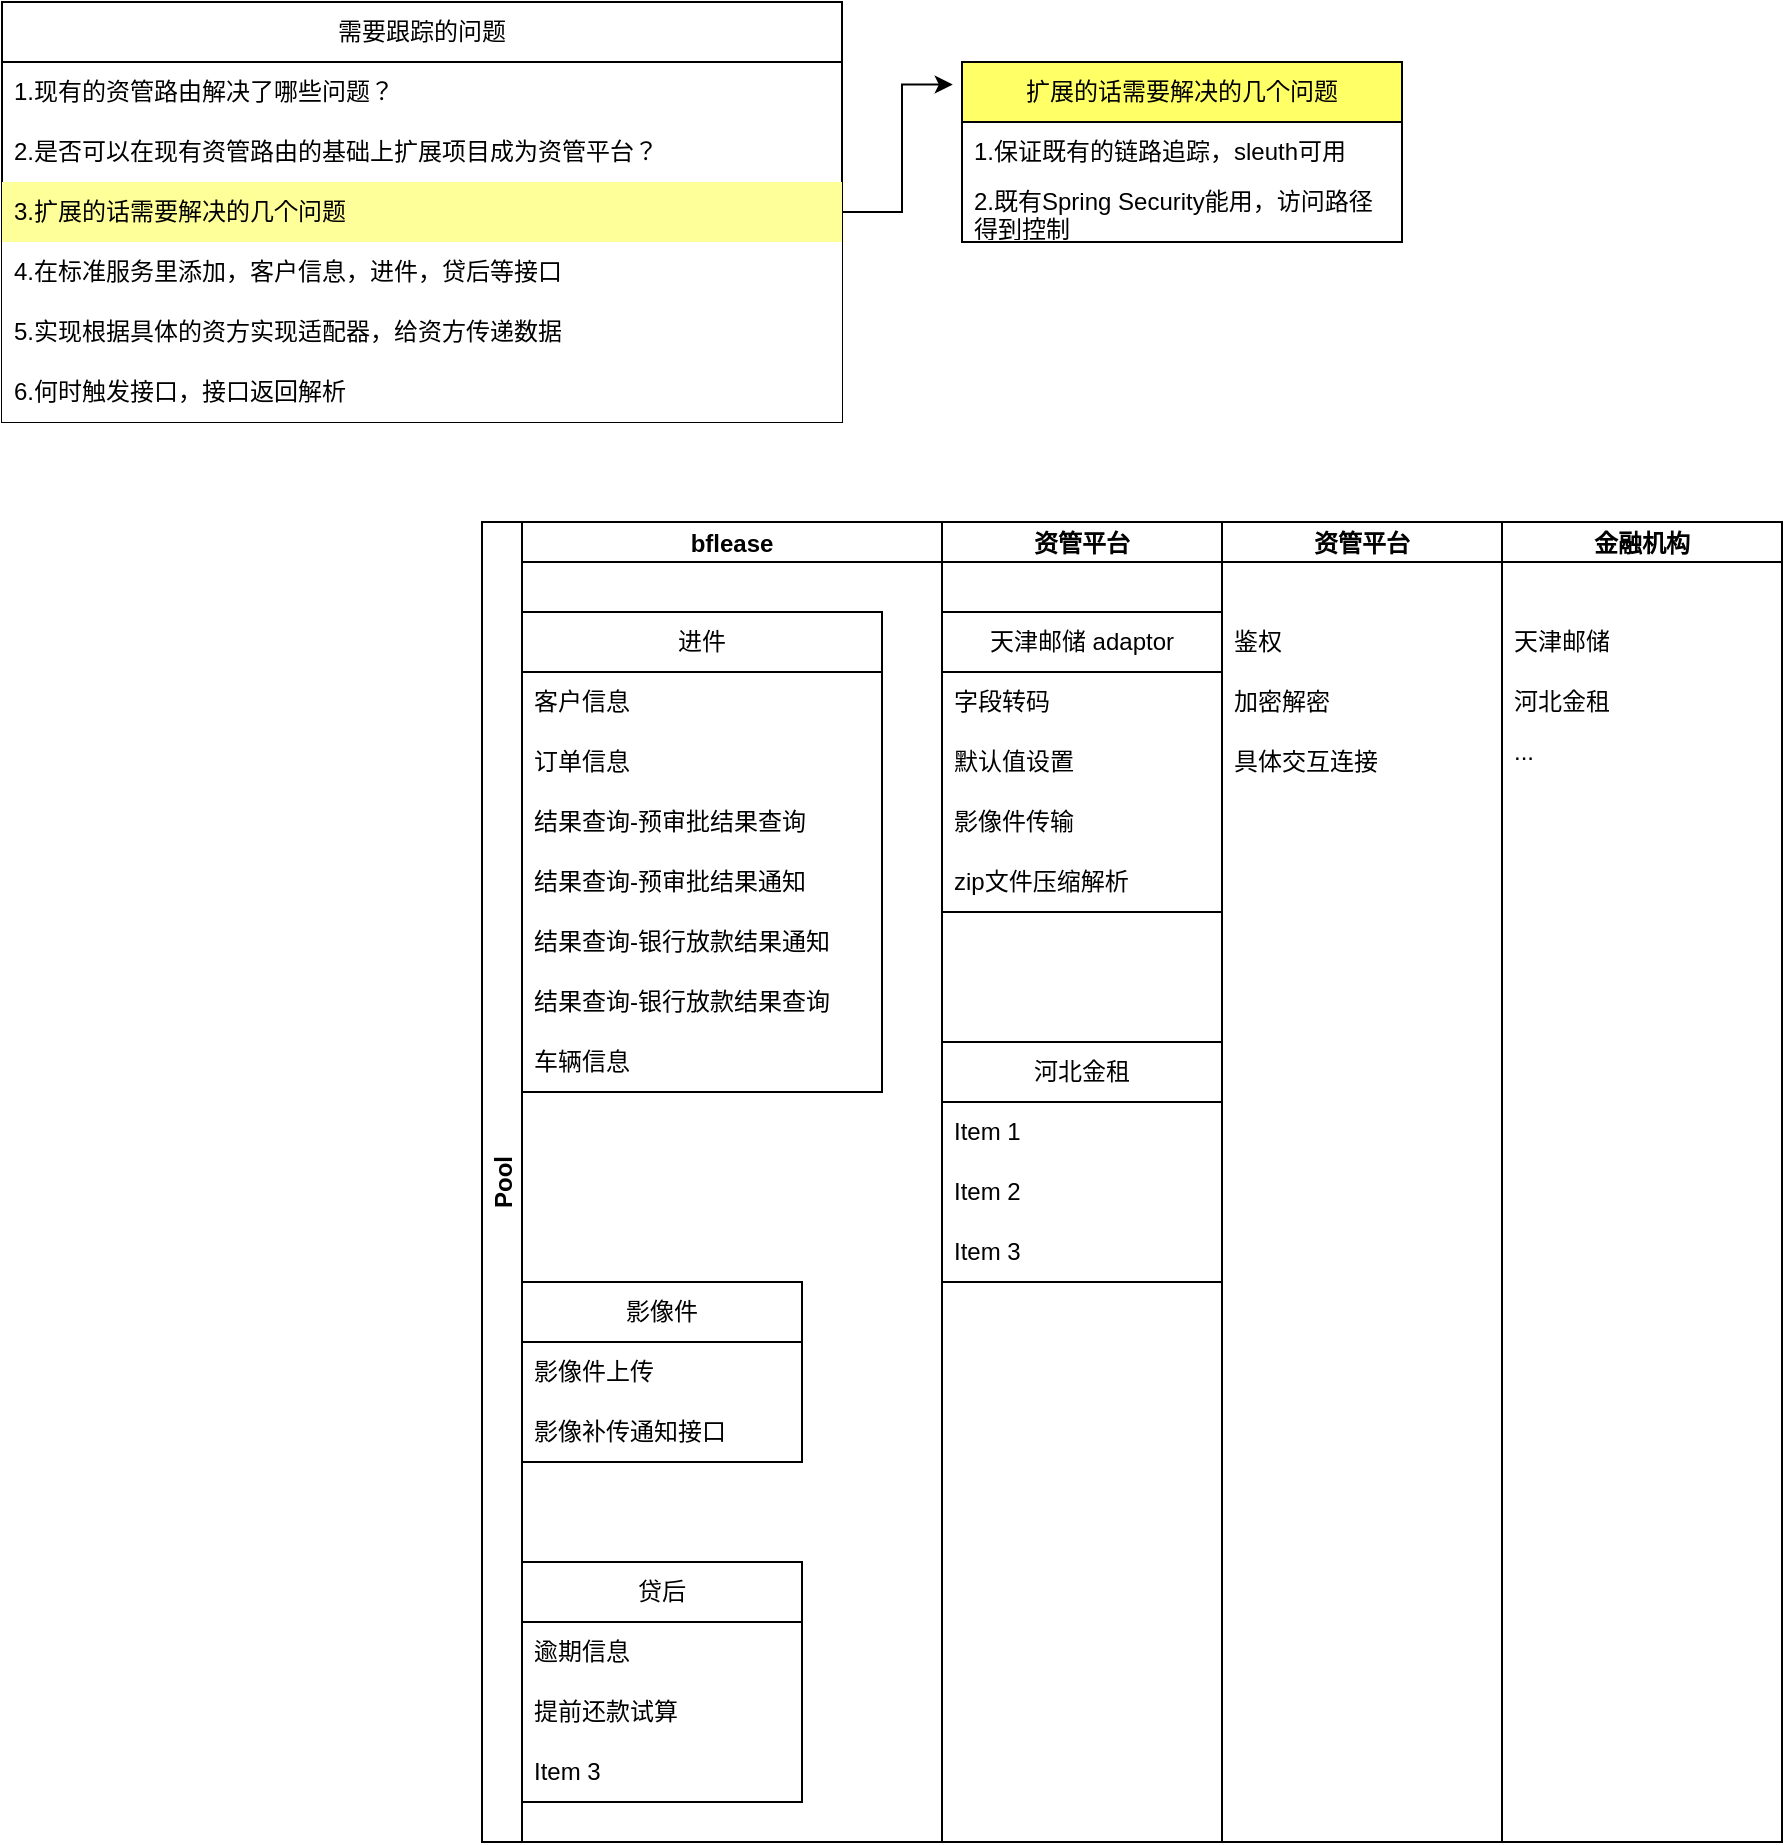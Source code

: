 <mxfile version="22.1.16" type="github">
  <diagram name="第 1 页" id="NV_A3kkeqZRgvi5eHSWS">
    <mxGraphModel dx="2501" dy="746" grid="1" gridSize="10" guides="1" tooltips="1" connect="1" arrows="1" fold="1" page="1" pageScale="1" pageWidth="827" pageHeight="1169" math="0" shadow="0">
      <root>
        <mxCell id="0" />
        <mxCell id="1" parent="0" />
        <mxCell id="6nYXlHieVYNSwrGIp0_b-9" value="Pool" style="swimlane;childLayout=stackLayout;resizeParent=1;resizeParentMax=0;startSize=20;horizontal=0;horizontalStack=1;" vertex="1" parent="1">
          <mxGeometry x="40" y="280" width="510" height="660" as="geometry" />
        </mxCell>
        <mxCell id="6nYXlHieVYNSwrGIp0_b-10" value="bflease" style="swimlane;startSize=20;" vertex="1" parent="6nYXlHieVYNSwrGIp0_b-9">
          <mxGeometry x="20" width="210" height="660" as="geometry" />
        </mxCell>
        <mxCell id="kUHP5_Q_aUHq5d-RMgRF-1" value="进件" style="swimlane;fontStyle=0;childLayout=stackLayout;horizontal=1;startSize=30;horizontalStack=0;resizeParent=1;resizeParentMax=0;resizeLast=0;collapsible=1;marginBottom=0;whiteSpace=wrap;html=1;" parent="6nYXlHieVYNSwrGIp0_b-10" vertex="1">
          <mxGeometry y="45" width="180" height="240" as="geometry" />
        </mxCell>
        <mxCell id="kUHP5_Q_aUHq5d-RMgRF-2" value="客户信息" style="text;strokeColor=none;fillColor=none;align=left;verticalAlign=middle;spacingLeft=4;spacingRight=4;overflow=hidden;points=[[0,0.5],[1,0.5]];portConstraint=eastwest;rotatable=0;whiteSpace=wrap;html=1;" parent="kUHP5_Q_aUHq5d-RMgRF-1" vertex="1">
          <mxGeometry y="30" width="180" height="30" as="geometry" />
        </mxCell>
        <mxCell id="kUHP5_Q_aUHq5d-RMgRF-3" value="订单信息" style="text;strokeColor=none;fillColor=none;align=left;verticalAlign=middle;spacingLeft=4;spacingRight=4;overflow=hidden;points=[[0,0.5],[1,0.5]];portConstraint=eastwest;rotatable=0;whiteSpace=wrap;html=1;" parent="kUHP5_Q_aUHq5d-RMgRF-1" vertex="1">
          <mxGeometry y="60" width="180" height="30" as="geometry" />
        </mxCell>
        <mxCell id="6nYXlHieVYNSwrGIp0_b-49" value="结果查询-预审批结果查询" style="text;strokeColor=none;fillColor=none;align=left;verticalAlign=middle;spacingLeft=4;spacingRight=4;overflow=hidden;points=[[0,0.5],[1,0.5]];portConstraint=eastwest;rotatable=0;whiteSpace=wrap;html=1;" vertex="1" parent="kUHP5_Q_aUHq5d-RMgRF-1">
          <mxGeometry y="90" width="180" height="30" as="geometry" />
        </mxCell>
        <mxCell id="6nYXlHieVYNSwrGIp0_b-50" value="结果查询-预审批结果通知" style="text;strokeColor=none;fillColor=none;align=left;verticalAlign=middle;spacingLeft=4;spacingRight=4;overflow=hidden;points=[[0,0.5],[1,0.5]];portConstraint=eastwest;rotatable=0;whiteSpace=wrap;html=1;" vertex="1" parent="kUHP5_Q_aUHq5d-RMgRF-1">
          <mxGeometry y="120" width="180" height="30" as="geometry" />
        </mxCell>
        <mxCell id="6nYXlHieVYNSwrGIp0_b-52" value="结果查询-银行放款结果通知" style="text;strokeColor=none;fillColor=none;align=left;verticalAlign=middle;spacingLeft=4;spacingRight=4;overflow=hidden;points=[[0,0.5],[1,0.5]];portConstraint=eastwest;rotatable=0;whiteSpace=wrap;html=1;" vertex="1" parent="kUHP5_Q_aUHq5d-RMgRF-1">
          <mxGeometry y="150" width="180" height="30" as="geometry" />
        </mxCell>
        <mxCell id="6nYXlHieVYNSwrGIp0_b-54" value="结果查询-银行放款结果查询" style="text;strokeColor=none;fillColor=none;align=left;verticalAlign=middle;spacingLeft=4;spacingRight=4;overflow=hidden;points=[[0,0.5],[1,0.5]];portConstraint=eastwest;rotatable=0;whiteSpace=wrap;html=1;" vertex="1" parent="kUHP5_Q_aUHq5d-RMgRF-1">
          <mxGeometry y="180" width="180" height="30" as="geometry" />
        </mxCell>
        <mxCell id="6nYXlHieVYNSwrGIp0_b-53" value="车辆信息" style="text;strokeColor=none;fillColor=none;align=left;verticalAlign=middle;spacingLeft=4;spacingRight=4;overflow=hidden;points=[[0,0.5],[1,0.5]];portConstraint=eastwest;rotatable=0;whiteSpace=wrap;html=1;" vertex="1" parent="kUHP5_Q_aUHq5d-RMgRF-1">
          <mxGeometry y="210" width="180" height="30" as="geometry" />
        </mxCell>
        <mxCell id="kUHP5_Q_aUHq5d-RMgRF-5" value="贷后" style="swimlane;fontStyle=0;childLayout=stackLayout;horizontal=1;startSize=30;horizontalStack=0;resizeParent=1;resizeParentMax=0;resizeLast=0;collapsible=1;marginBottom=0;whiteSpace=wrap;html=1;" parent="6nYXlHieVYNSwrGIp0_b-10" vertex="1">
          <mxGeometry y="520" width="140" height="120" as="geometry" />
        </mxCell>
        <mxCell id="kUHP5_Q_aUHq5d-RMgRF-6" value="逾期信息" style="text;strokeColor=none;fillColor=none;align=left;verticalAlign=middle;spacingLeft=4;spacingRight=4;overflow=hidden;points=[[0,0.5],[1,0.5]];portConstraint=eastwest;rotatable=0;whiteSpace=wrap;html=1;" parent="kUHP5_Q_aUHq5d-RMgRF-5" vertex="1">
          <mxGeometry y="30" width="140" height="30" as="geometry" />
        </mxCell>
        <mxCell id="kUHP5_Q_aUHq5d-RMgRF-7" value="提前还款试算" style="text;strokeColor=none;fillColor=none;align=left;verticalAlign=middle;spacingLeft=4;spacingRight=4;overflow=hidden;points=[[0,0.5],[1,0.5]];portConstraint=eastwest;rotatable=0;whiteSpace=wrap;html=1;" parent="kUHP5_Q_aUHq5d-RMgRF-5" vertex="1">
          <mxGeometry y="60" width="140" height="30" as="geometry" />
        </mxCell>
        <mxCell id="kUHP5_Q_aUHq5d-RMgRF-8" value="Item 3" style="text;strokeColor=none;fillColor=none;align=left;verticalAlign=middle;spacingLeft=4;spacingRight=4;overflow=hidden;points=[[0,0.5],[1,0.5]];portConstraint=eastwest;rotatable=0;whiteSpace=wrap;html=1;" parent="kUHP5_Q_aUHq5d-RMgRF-5" vertex="1">
          <mxGeometry y="90" width="140" height="30" as="geometry" />
        </mxCell>
        <mxCell id="6nYXlHieVYNSwrGIp0_b-45" value="影像件" style="swimlane;fontStyle=0;childLayout=stackLayout;horizontal=1;startSize=30;horizontalStack=0;resizeParent=1;resizeParentMax=0;resizeLast=0;collapsible=1;marginBottom=0;whiteSpace=wrap;html=1;" vertex="1" parent="6nYXlHieVYNSwrGIp0_b-10">
          <mxGeometry y="380" width="140" height="90" as="geometry" />
        </mxCell>
        <mxCell id="6nYXlHieVYNSwrGIp0_b-46" value="影像件上传" style="text;strokeColor=none;fillColor=none;align=left;verticalAlign=middle;spacingLeft=4;spacingRight=4;overflow=hidden;points=[[0,0.5],[1,0.5]];portConstraint=eastwest;rotatable=0;whiteSpace=wrap;html=1;" vertex="1" parent="6nYXlHieVYNSwrGIp0_b-45">
          <mxGeometry y="30" width="140" height="30" as="geometry" />
        </mxCell>
        <mxCell id="6nYXlHieVYNSwrGIp0_b-51" value="影像补传通知接口" style="text;strokeColor=none;fillColor=none;align=left;verticalAlign=middle;spacingLeft=4;spacingRight=4;overflow=hidden;points=[[0,0.5],[1,0.5]];portConstraint=eastwest;rotatable=0;whiteSpace=wrap;html=1;" vertex="1" parent="6nYXlHieVYNSwrGIp0_b-45">
          <mxGeometry y="60" width="140" height="30" as="geometry" />
        </mxCell>
        <mxCell id="6nYXlHieVYNSwrGIp0_b-11" value="资管平台" style="swimlane;startSize=20;" vertex="1" parent="6nYXlHieVYNSwrGIp0_b-9">
          <mxGeometry x="230" width="140" height="660" as="geometry" />
        </mxCell>
        <mxCell id="6nYXlHieVYNSwrGIp0_b-1" value="天津邮储 adaptor" style="swimlane;fontStyle=0;childLayout=stackLayout;horizontal=1;startSize=30;horizontalStack=0;resizeParent=1;resizeParentMax=0;resizeLast=0;collapsible=1;marginBottom=0;whiteSpace=wrap;html=1;" vertex="1" parent="6nYXlHieVYNSwrGIp0_b-11">
          <mxGeometry y="45" width="140" height="150" as="geometry" />
        </mxCell>
        <mxCell id="6nYXlHieVYNSwrGIp0_b-3" value="字段转码" style="text;strokeColor=none;fillColor=none;align=left;verticalAlign=middle;spacingLeft=4;spacingRight=4;overflow=hidden;points=[[0,0.5],[1,0.5]];portConstraint=eastwest;rotatable=0;whiteSpace=wrap;html=1;" vertex="1" parent="6nYXlHieVYNSwrGIp0_b-1">
          <mxGeometry y="30" width="140" height="30" as="geometry" />
        </mxCell>
        <mxCell id="6nYXlHieVYNSwrGIp0_b-43" value="默认值设置" style="text;strokeColor=none;fillColor=none;align=left;verticalAlign=middle;spacingLeft=4;spacingRight=4;overflow=hidden;points=[[0,0.5],[1,0.5]];portConstraint=eastwest;rotatable=0;whiteSpace=wrap;html=1;" vertex="1" parent="6nYXlHieVYNSwrGIp0_b-1">
          <mxGeometry y="60" width="140" height="30" as="geometry" />
        </mxCell>
        <mxCell id="6nYXlHieVYNSwrGIp0_b-44" value="影像件传输" style="text;strokeColor=none;fillColor=none;align=left;verticalAlign=middle;spacingLeft=4;spacingRight=4;overflow=hidden;points=[[0,0.5],[1,0.5]];portConstraint=eastwest;rotatable=0;whiteSpace=wrap;html=1;" vertex="1" parent="6nYXlHieVYNSwrGIp0_b-1">
          <mxGeometry y="90" width="140" height="30" as="geometry" />
        </mxCell>
        <mxCell id="6nYXlHieVYNSwrGIp0_b-4" value="zip文件压缩解析" style="text;strokeColor=none;fillColor=none;align=left;verticalAlign=middle;spacingLeft=4;spacingRight=4;overflow=hidden;points=[[0,0.5],[1,0.5]];portConstraint=eastwest;rotatable=0;whiteSpace=wrap;html=1;" vertex="1" parent="6nYXlHieVYNSwrGIp0_b-1">
          <mxGeometry y="120" width="140" height="30" as="geometry" />
        </mxCell>
        <mxCell id="6nYXlHieVYNSwrGIp0_b-5" value="河北金租" style="swimlane;fontStyle=0;childLayout=stackLayout;horizontal=1;startSize=30;horizontalStack=0;resizeParent=1;resizeParentMax=0;resizeLast=0;collapsible=1;marginBottom=0;whiteSpace=wrap;html=1;" vertex="1" parent="6nYXlHieVYNSwrGIp0_b-11">
          <mxGeometry y="260" width="140" height="120" as="geometry" />
        </mxCell>
        <mxCell id="6nYXlHieVYNSwrGIp0_b-6" value="Item 1" style="text;strokeColor=none;fillColor=none;align=left;verticalAlign=middle;spacingLeft=4;spacingRight=4;overflow=hidden;points=[[0,0.5],[1,0.5]];portConstraint=eastwest;rotatable=0;whiteSpace=wrap;html=1;" vertex="1" parent="6nYXlHieVYNSwrGIp0_b-5">
          <mxGeometry y="30" width="140" height="30" as="geometry" />
        </mxCell>
        <mxCell id="6nYXlHieVYNSwrGIp0_b-7" value="Item 2" style="text;strokeColor=none;fillColor=none;align=left;verticalAlign=middle;spacingLeft=4;spacingRight=4;overflow=hidden;points=[[0,0.5],[1,0.5]];portConstraint=eastwest;rotatable=0;whiteSpace=wrap;html=1;" vertex="1" parent="6nYXlHieVYNSwrGIp0_b-5">
          <mxGeometry y="60" width="140" height="30" as="geometry" />
        </mxCell>
        <mxCell id="6nYXlHieVYNSwrGIp0_b-8" value="Item 3" style="text;strokeColor=none;fillColor=none;align=left;verticalAlign=middle;spacingLeft=4;spacingRight=4;overflow=hidden;points=[[0,0.5],[1,0.5]];portConstraint=eastwest;rotatable=0;whiteSpace=wrap;html=1;" vertex="1" parent="6nYXlHieVYNSwrGIp0_b-5">
          <mxGeometry y="90" width="140" height="30" as="geometry" />
        </mxCell>
        <mxCell id="6nYXlHieVYNSwrGIp0_b-12" value="资管平台" style="swimlane;startSize=20;" vertex="1" parent="6nYXlHieVYNSwrGIp0_b-9">
          <mxGeometry x="370" width="140" height="660" as="geometry" />
        </mxCell>
        <mxCell id="6nYXlHieVYNSwrGIp0_b-2" value="鉴权" style="text;strokeColor=none;fillColor=none;align=left;verticalAlign=middle;spacingLeft=4;spacingRight=4;overflow=hidden;points=[[0,0.5],[1,0.5]];portConstraint=eastwest;rotatable=0;whiteSpace=wrap;html=1;" vertex="1" parent="6nYXlHieVYNSwrGIp0_b-12">
          <mxGeometry y="45" width="140" height="30" as="geometry" />
        </mxCell>
        <mxCell id="6nYXlHieVYNSwrGIp0_b-35" value="加密解密" style="text;strokeColor=none;fillColor=none;align=left;verticalAlign=middle;spacingLeft=4;spacingRight=4;overflow=hidden;points=[[0,0.5],[1,0.5]];portConstraint=eastwest;rotatable=0;whiteSpace=wrap;html=1;" vertex="1" parent="6nYXlHieVYNSwrGIp0_b-12">
          <mxGeometry y="75" width="140" height="30" as="geometry" />
        </mxCell>
        <mxCell id="6nYXlHieVYNSwrGIp0_b-40" value="具体交互连接" style="text;strokeColor=none;fillColor=none;align=left;verticalAlign=middle;spacingLeft=4;spacingRight=4;overflow=hidden;points=[[0,0.5],[1,0.5]];portConstraint=eastwest;rotatable=0;whiteSpace=wrap;html=1;" vertex="1" parent="6nYXlHieVYNSwrGIp0_b-12">
          <mxGeometry y="105" width="140" height="30" as="geometry" />
        </mxCell>
        <mxCell id="6nYXlHieVYNSwrGIp0_b-13" value="金融机构" style="swimlane;startSize=20;" vertex="1" parent="1">
          <mxGeometry x="550" y="280" width="140" height="660" as="geometry" />
        </mxCell>
        <mxCell id="6nYXlHieVYNSwrGIp0_b-37" value="天津邮储" style="text;strokeColor=none;fillColor=none;align=left;verticalAlign=middle;spacingLeft=4;spacingRight=4;overflow=hidden;points=[[0,0.5],[1,0.5]];portConstraint=eastwest;rotatable=0;whiteSpace=wrap;html=1;" vertex="1" parent="6nYXlHieVYNSwrGIp0_b-13">
          <mxGeometry y="45" width="140" height="30" as="geometry" />
        </mxCell>
        <mxCell id="6nYXlHieVYNSwrGIp0_b-39" value="河北金租" style="text;strokeColor=none;fillColor=none;align=left;verticalAlign=middle;spacingLeft=4;spacingRight=4;overflow=hidden;points=[[0,0.5],[1,0.5]];portConstraint=eastwest;rotatable=0;whiteSpace=wrap;html=1;" vertex="1" parent="6nYXlHieVYNSwrGIp0_b-13">
          <mxGeometry y="75" width="140" height="30" as="geometry" />
        </mxCell>
        <mxCell id="6nYXlHieVYNSwrGIp0_b-42" value="..." style="text;strokeColor=none;fillColor=none;align=left;verticalAlign=middle;spacingLeft=4;spacingRight=4;overflow=hidden;points=[[0,0.5],[1,0.5]];portConstraint=eastwest;rotatable=0;whiteSpace=wrap;html=1;" vertex="1" parent="6nYXlHieVYNSwrGIp0_b-13">
          <mxGeometry y="100" width="140" height="30" as="geometry" />
        </mxCell>
        <mxCell id="6nYXlHieVYNSwrGIp0_b-16" value="需要跟踪的问题" style="swimlane;fontStyle=0;childLayout=stackLayout;horizontal=1;startSize=30;horizontalStack=0;resizeParent=1;resizeParentMax=0;resizeLast=0;collapsible=1;marginBottom=0;whiteSpace=wrap;html=1;" vertex="1" parent="1">
          <mxGeometry x="-200" y="20" width="420" height="210" as="geometry" />
        </mxCell>
        <mxCell id="6nYXlHieVYNSwrGIp0_b-17" value="1.现有的资管路由解决了哪些问题？" style="text;strokeColor=none;fillColor=none;align=left;verticalAlign=middle;spacingLeft=4;spacingRight=4;overflow=hidden;points=[[0,0.5],[1,0.5]];portConstraint=eastwest;rotatable=0;whiteSpace=wrap;html=1;" vertex="1" parent="6nYXlHieVYNSwrGIp0_b-16">
          <mxGeometry y="30" width="420" height="30" as="geometry" />
        </mxCell>
        <mxCell id="6nYXlHieVYNSwrGIp0_b-18" value="2.是否可以在现有资管路由的基础上扩展项目成为资管平台？" style="text;strokeColor=none;fillColor=none;align=left;verticalAlign=middle;spacingLeft=4;spacingRight=4;overflow=hidden;points=[[0,0.5],[1,0.5]];portConstraint=eastwest;rotatable=0;whiteSpace=wrap;html=1;" vertex="1" parent="6nYXlHieVYNSwrGIp0_b-16">
          <mxGeometry y="60" width="420" height="30" as="geometry" />
        </mxCell>
        <mxCell id="6nYXlHieVYNSwrGIp0_b-19" value="3.扩展的话需要解决的几个问题" style="text;strokeColor=none;fillColor=#FFFF99;align=left;verticalAlign=middle;spacingLeft=4;spacingRight=4;overflow=hidden;points=[[0,0.5],[1,0.5]];portConstraint=eastwest;rotatable=0;whiteSpace=wrap;html=1;" vertex="1" parent="6nYXlHieVYNSwrGIp0_b-16">
          <mxGeometry y="90" width="420" height="30" as="geometry" />
        </mxCell>
        <mxCell id="6nYXlHieVYNSwrGIp0_b-26" value="4.在标准服务里添加，客户信息，进件，贷后等接口" style="text;strokeColor=none;fillColor=#FFFFFF;align=left;verticalAlign=middle;spacingLeft=4;spacingRight=4;overflow=hidden;points=[[0,0.5],[1,0.5]];portConstraint=eastwest;rotatable=0;whiteSpace=wrap;html=1;" vertex="1" parent="6nYXlHieVYNSwrGIp0_b-16">
          <mxGeometry y="120" width="420" height="30" as="geometry" />
        </mxCell>
        <mxCell id="6nYXlHieVYNSwrGIp0_b-27" value="5.实现根据具体的资方实现适配器，给资方传递数据" style="text;strokeColor=none;fillColor=#FFFFFF;align=left;verticalAlign=middle;spacingLeft=4;spacingRight=4;overflow=hidden;points=[[0,0.5],[1,0.5]];portConstraint=eastwest;rotatable=0;whiteSpace=wrap;html=1;" vertex="1" parent="6nYXlHieVYNSwrGIp0_b-16">
          <mxGeometry y="150" width="420" height="30" as="geometry" />
        </mxCell>
        <mxCell id="6nYXlHieVYNSwrGIp0_b-28" value="6.何时触发接口，接口返回解析" style="text;strokeColor=none;fillColor=#FFFFFF;align=left;verticalAlign=middle;spacingLeft=4;spacingRight=4;overflow=hidden;points=[[0,0.5],[1,0.5]];portConstraint=eastwest;rotatable=0;whiteSpace=wrap;html=1;" vertex="1" parent="6nYXlHieVYNSwrGIp0_b-16">
          <mxGeometry y="180" width="420" height="30" as="geometry" />
        </mxCell>
        <mxCell id="6nYXlHieVYNSwrGIp0_b-20" value="扩展的话需要解决的几个问题" style="swimlane;fontStyle=0;childLayout=stackLayout;horizontal=1;startSize=30;horizontalStack=0;resizeParent=1;resizeParentMax=0;resizeLast=0;collapsible=1;marginBottom=0;whiteSpace=wrap;html=1;fillColor=#FFFF66;" vertex="1" parent="1">
          <mxGeometry x="280" y="50" width="220" height="90" as="geometry" />
        </mxCell>
        <mxCell id="6nYXlHieVYNSwrGIp0_b-21" value="1.保证既有的链路追踪，sleuth可用" style="text;strokeColor=none;fillColor=none;align=left;verticalAlign=middle;spacingLeft=4;spacingRight=4;overflow=hidden;points=[[0,0.5],[1,0.5]];portConstraint=eastwest;rotatable=0;whiteSpace=wrap;html=1;" vertex="1" parent="6nYXlHieVYNSwrGIp0_b-20">
          <mxGeometry y="30" width="220" height="30" as="geometry" />
        </mxCell>
        <mxCell id="6nYXlHieVYNSwrGIp0_b-22" value="2.既有Spring Security能用，访问路径得到控制" style="text;strokeColor=none;fillColor=none;align=left;verticalAlign=middle;spacingLeft=4;spacingRight=4;overflow=hidden;points=[[0,0.5],[1,0.5]];portConstraint=eastwest;rotatable=0;whiteSpace=wrap;html=1;" vertex="1" parent="6nYXlHieVYNSwrGIp0_b-20">
          <mxGeometry y="60" width="220" height="30" as="geometry" />
        </mxCell>
        <mxCell id="6nYXlHieVYNSwrGIp0_b-24" style="edgeStyle=orthogonalEdgeStyle;rounded=0;orthogonalLoop=1;jettySize=auto;html=1;entryX=-0.021;entryY=0.125;entryDx=0;entryDy=0;entryPerimeter=0;" edge="1" parent="1" source="6nYXlHieVYNSwrGIp0_b-19" target="6nYXlHieVYNSwrGIp0_b-20">
          <mxGeometry relative="1" as="geometry" />
        </mxCell>
      </root>
    </mxGraphModel>
  </diagram>
</mxfile>

